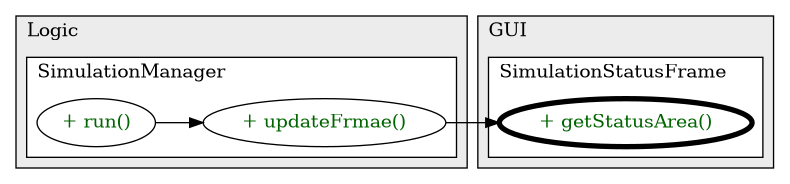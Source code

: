 @startuml

/' diagram meta data start
config=CallConfiguration;
{
  "rootMethod": "GUI.SimulationStatusFrame#getStatusArea()",
  "projectClassification": {
    "searchMode": "OpenProject", // OpenProject, AllProjects
    "includedProjects": "",
    "pathEndKeywords": "*.impl",
    "isClientPath": "",
    "isClientName": "",
    "isTestPath": "",
    "isTestName": "",
    "isMappingPath": "",
    "isMappingName": "",
    "isDataAccessPath": "",
    "isDataAccessName": "",
    "isDataStructurePath": "",
    "isDataStructureName": "",
    "isInterfaceStructuresPath": "",
    "isInterfaceStructuresName": "",
    "isEntryPointPath": "",
    "isEntryPointName": "",
    "treatFinalFieldsAsMandatory": false
  },
  "graphRestriction": {
    "classPackageExcludeFilter": "",
    "classPackageIncludeFilter": "",
    "classNameExcludeFilter": "",
    "classNameIncludeFilter": "",
    "methodNameExcludeFilter": "",
    "methodNameIncludeFilter": "",
    "removeByInheritance": "", // inheritance/annotation based filtering is done in a second step
    "removeByAnnotation": "",
    "removeByClassPackage": "", // cleanup the graph after inheritance/annotation based filtering is done
    "removeByClassName": "",
    "cutMappings": false,
    "cutEnum": true,
    "cutTests": true,
    "cutClient": true,
    "cutDataAccess": true,
    "cutInterfaceStructures": true,
    "cutDataStructures": true,
    "cutGetterAndSetter": true,
    "cutConstructors": true
  },
  "graphTraversal": {
    "forwardDepth": 3,
    "backwardDepth": 3,
    "classPackageExcludeFilter": "",
    "classPackageIncludeFilter": "",
    "classNameExcludeFilter": "",
    "classNameIncludeFilter": "",
    "methodNameExcludeFilter": "",
    "methodNameIncludeFilter": "",
    "hideMappings": false,
    "hideDataStructures": false,
    "hidePrivateMethods": true,
    "hideInterfaceCalls": true, // indirection: implementation -> interface (is hidden) -> implementation
    "onlyShowApplicationEntryPoints": false, // root node is included
    "useMethodCallsForStructureDiagram": "ForwardOnly" // ForwardOnly, BothDirections, No
  },
  "details": {
    "aggregation": "GroupByClass", // ByClass, GroupByClass, None
    "showMethodParametersTypes": false,
    "showMethodParametersNames": false,
    "showMethodReturnType": false,
    "showPackageLevels": 2,
    "showCallOrder": false,
    "edgeMode": "MethodsOnly", // TypesOnly, MethodsOnly, TypesAndMethods, MethodsAndDirectTypeUsage
    "showDetailedClassStructure": false
  },
  "rootClass": "GUI.SimulationStatusFrame",
  "extensionCallbackMethod": "" // qualified.class.name#methodName - signature: public static String method(String)
}
diagram meta data end '/



digraph g {
    rankdir="LR"
    splines=polyline
    

'nodes 
subgraph cluster_70939 { 
   	label=GUI
	labeljust=l
	fillcolor="#ececec"
	style=filled
   
   subgraph cluster_358109343 { 
   	label=SimulationStatusFrame
	labeljust=l
	fillcolor=white
	style=filled
   
   SimulationStatusFrame70939XXXgetStatusArea0[
	label="+ getStatusArea()"
	style=filled
	fillcolor=white
	tooltip="SimulationStatusFrame

null"
	penwidth=4
	fontcolor=darkgreen
];
} 
} 

subgraph cluster_73596734 { 
   	label=Logic
	labeljust=l
	fillcolor="#ececec"
	style=filled
   
   subgraph cluster_640796886 { 
   	label=SimulationManager
	labeljust=l
	fillcolor=white
	style=filled
   
   SimulationManager73596734XXXrun0[
	label="+ run()"
	style=filled
	fillcolor=white
	tooltip="SimulationManager

null"
	fontcolor=darkgreen
];

SimulationManager73596734XXXupdateFrmae1808118735[
	label="+ updateFrmae()"
	style=filled
	fillcolor=white
	tooltip="SimulationManager

null"
	fontcolor=darkgreen
];
} 
} 

'edges    
SimulationManager73596734XXXrun0 -> SimulationManager73596734XXXupdateFrmae1808118735;
SimulationManager73596734XXXupdateFrmae1808118735 -> SimulationStatusFrame70939XXXgetStatusArea0;
    
}
@enduml